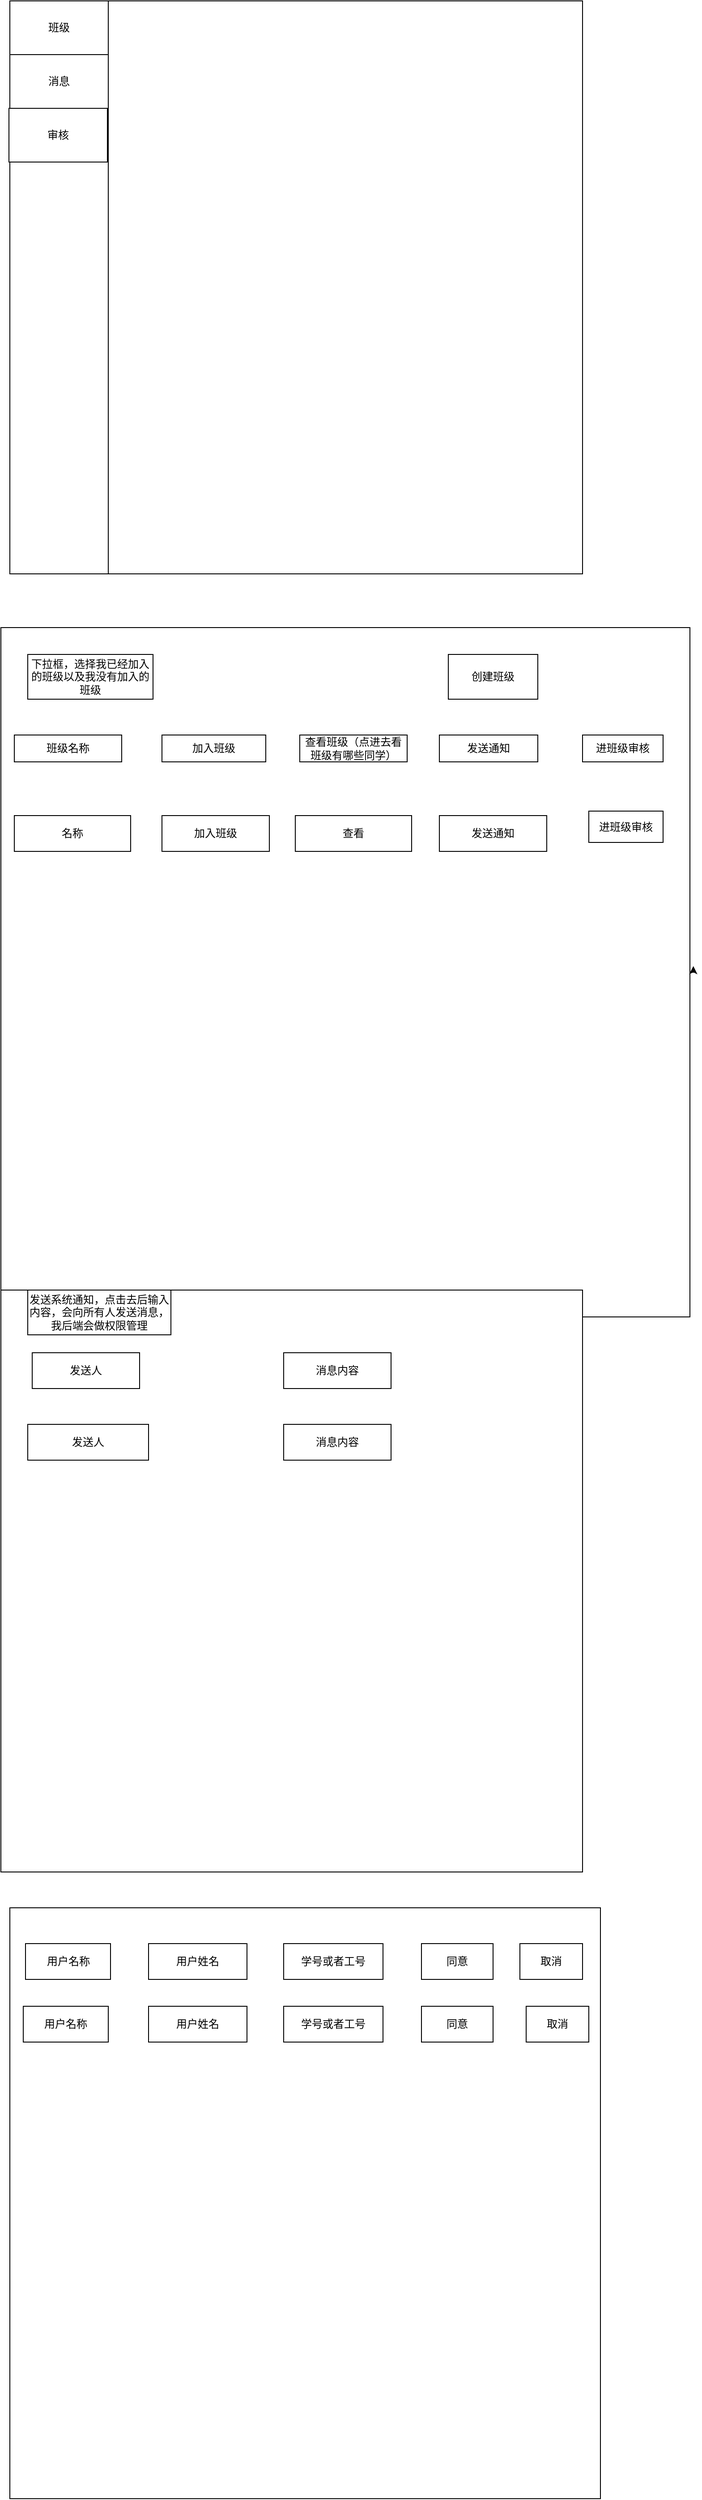 <mxfile version="22.1.11" type="github">
  <diagram name="第 1 页" id="qb7qnWnaird_ZfYshbe5">
    <mxGraphModel dx="1059" dy="730" grid="1" gridSize="10" guides="1" tooltips="1" connect="1" arrows="1" fold="1" page="1" pageScale="1" pageWidth="827" pageHeight="1169" math="0" shadow="0">
      <root>
        <mxCell id="0" />
        <mxCell id="1" parent="0" />
        <mxCell id="lABEiscR35E0CSVOT1tY-1" value="" style="whiteSpace=wrap;html=1;aspect=fixed;" vertex="1" parent="1">
          <mxGeometry x="90" y="60" width="640" height="640" as="geometry" />
        </mxCell>
        <mxCell id="lABEiscR35E0CSVOT1tY-2" value="" style="rounded=0;whiteSpace=wrap;html=1;" vertex="1" parent="1">
          <mxGeometry x="90" y="60" width="110" height="640" as="geometry" />
        </mxCell>
        <mxCell id="lABEiscR35E0CSVOT1tY-3" value="班级" style="rounded=0;whiteSpace=wrap;html=1;" vertex="1" parent="1">
          <mxGeometry x="90" y="60" width="110" height="60" as="geometry" />
        </mxCell>
        <mxCell id="lABEiscR35E0CSVOT1tY-4" value="消息" style="rounded=0;whiteSpace=wrap;html=1;" vertex="1" parent="1">
          <mxGeometry x="90" y="120" width="110" height="60" as="geometry" />
        </mxCell>
        <mxCell id="lABEiscR35E0CSVOT1tY-5" value="审核" style="rounded=0;whiteSpace=wrap;html=1;" vertex="1" parent="1">
          <mxGeometry x="89" y="180" width="110" height="60" as="geometry" />
        </mxCell>
        <mxCell id="lABEiscR35E0CSVOT1tY-6" value="" style="whiteSpace=wrap;html=1;aspect=fixed;" vertex="1" parent="1">
          <mxGeometry x="80" y="760" width="770" height="770" as="geometry" />
        </mxCell>
        <mxCell id="lABEiscR35E0CSVOT1tY-8" value="下拉框，选择我已经加入的班级以及我没有加入的班级" style="rounded=0;whiteSpace=wrap;html=1;" vertex="1" parent="1">
          <mxGeometry x="110" y="790" width="140" height="50" as="geometry" />
        </mxCell>
        <mxCell id="lABEiscR35E0CSVOT1tY-12" value="班级名称" style="rounded=0;whiteSpace=wrap;html=1;" vertex="1" parent="1">
          <mxGeometry x="95" y="880" width="120" height="30" as="geometry" />
        </mxCell>
        <mxCell id="lABEiscR35E0CSVOT1tY-13" value="加入班级" style="rounded=0;whiteSpace=wrap;html=1;" vertex="1" parent="1">
          <mxGeometry x="260" y="880" width="116" height="30" as="geometry" />
        </mxCell>
        <mxCell id="lABEiscR35E0CSVOT1tY-14" value="查看班级（点进去看班级有哪些同学）" style="rounded=0;whiteSpace=wrap;html=1;" vertex="1" parent="1">
          <mxGeometry x="414" y="880" width="120" height="30" as="geometry" />
        </mxCell>
        <mxCell id="lABEiscR35E0CSVOT1tY-15" value="创建班级" style="rounded=0;whiteSpace=wrap;html=1;" vertex="1" parent="1">
          <mxGeometry x="580" y="790" width="100" height="50" as="geometry" />
        </mxCell>
        <mxCell id="lABEiscR35E0CSVOT1tY-16" value="" style="whiteSpace=wrap;html=1;aspect=fixed;" vertex="1" parent="1">
          <mxGeometry x="80" y="1500" width="650" height="650" as="geometry" />
        </mxCell>
        <mxCell id="lABEiscR35E0CSVOT1tY-18" value="发送人" style="rounded=0;whiteSpace=wrap;html=1;" vertex="1" parent="1">
          <mxGeometry x="115" y="1570" width="120" height="40" as="geometry" />
        </mxCell>
        <mxCell id="lABEiscR35E0CSVOT1tY-19" value="消息内容" style="rounded=0;whiteSpace=wrap;html=1;" vertex="1" parent="1">
          <mxGeometry x="396" y="1570" width="120" height="40" as="geometry" />
        </mxCell>
        <mxCell id="lABEiscR35E0CSVOT1tY-20" value="发送通知" style="rounded=0;whiteSpace=wrap;html=1;" vertex="1" parent="1">
          <mxGeometry x="570" y="880" width="110" height="30" as="geometry" />
        </mxCell>
        <mxCell id="lABEiscR35E0CSVOT1tY-22" value="名称" style="rounded=0;whiteSpace=wrap;html=1;" vertex="1" parent="1">
          <mxGeometry x="95" y="970" width="130" height="40" as="geometry" />
        </mxCell>
        <mxCell id="lABEiscR35E0CSVOT1tY-23" value="加入班级" style="rounded=0;whiteSpace=wrap;html=1;" vertex="1" parent="1">
          <mxGeometry x="260" y="970" width="120" height="40" as="geometry" />
        </mxCell>
        <mxCell id="lABEiscR35E0CSVOT1tY-24" value="查看" style="rounded=0;whiteSpace=wrap;html=1;" vertex="1" parent="1">
          <mxGeometry x="409" y="970" width="130" height="40" as="geometry" />
        </mxCell>
        <mxCell id="lABEiscR35E0CSVOT1tY-25" value="发送通知" style="rounded=0;whiteSpace=wrap;html=1;" vertex="1" parent="1">
          <mxGeometry x="570" y="970" width="120" height="40" as="geometry" />
        </mxCell>
        <mxCell id="lABEiscR35E0CSVOT1tY-26" value="发送人" style="rounded=0;whiteSpace=wrap;html=1;" vertex="1" parent="1">
          <mxGeometry x="110" y="1650" width="135" height="40" as="geometry" />
        </mxCell>
        <mxCell id="lABEiscR35E0CSVOT1tY-27" value="消息内容" style="rounded=0;whiteSpace=wrap;html=1;" vertex="1" parent="1">
          <mxGeometry x="396" y="1650" width="120" height="40" as="geometry" />
        </mxCell>
        <mxCell id="lABEiscR35E0CSVOT1tY-28" value="发送系统通知，点击去后输入内容，会向所有人发送消息，我后端会做权限管理" style="rounded=0;whiteSpace=wrap;html=1;" vertex="1" parent="1">
          <mxGeometry x="110" y="1500" width="160" height="50" as="geometry" />
        </mxCell>
        <mxCell id="lABEiscR35E0CSVOT1tY-29" value="" style="whiteSpace=wrap;html=1;aspect=fixed;" vertex="1" parent="1">
          <mxGeometry x="90" y="2190" width="660" height="660" as="geometry" />
        </mxCell>
        <mxCell id="lABEiscR35E0CSVOT1tY-31" style="edgeStyle=orthogonalEdgeStyle;rounded=0;orthogonalLoop=1;jettySize=auto;html=1;exitX=1;exitY=0.5;exitDx=0;exitDy=0;entryX=1.005;entryY=0.491;entryDx=0;entryDy=0;entryPerimeter=0;" edge="1" parent="1" source="lABEiscR35E0CSVOT1tY-6" target="lABEiscR35E0CSVOT1tY-6">
          <mxGeometry relative="1" as="geometry" />
        </mxCell>
        <mxCell id="lABEiscR35E0CSVOT1tY-32" value="进班级审核" style="rounded=0;whiteSpace=wrap;html=1;" vertex="1" parent="1">
          <mxGeometry x="730" y="880" width="90" height="30" as="geometry" />
        </mxCell>
        <mxCell id="lABEiscR35E0CSVOT1tY-33" value="进班级审核" style="rounded=0;whiteSpace=wrap;html=1;" vertex="1" parent="1">
          <mxGeometry x="737" y="965" width="83" height="35" as="geometry" />
        </mxCell>
        <mxCell id="lABEiscR35E0CSVOT1tY-34" value="用户名称" style="rounded=0;whiteSpace=wrap;html=1;" vertex="1" parent="1">
          <mxGeometry x="107.5" y="2230" width="95" height="40" as="geometry" />
        </mxCell>
        <mxCell id="lABEiscR35E0CSVOT1tY-35" value="用户姓名" style="rounded=0;whiteSpace=wrap;html=1;" vertex="1" parent="1">
          <mxGeometry x="245" y="2230" width="110" height="40" as="geometry" />
        </mxCell>
        <mxCell id="lABEiscR35E0CSVOT1tY-36" value="学号或者工号" style="rounded=0;whiteSpace=wrap;html=1;" vertex="1" parent="1">
          <mxGeometry x="396" y="2230" width="111" height="40" as="geometry" />
        </mxCell>
        <mxCell id="lABEiscR35E0CSVOT1tY-37" value="同意" style="rounded=0;whiteSpace=wrap;html=1;" vertex="1" parent="1">
          <mxGeometry x="550" y="2230" width="80" height="40" as="geometry" />
        </mxCell>
        <mxCell id="lABEiscR35E0CSVOT1tY-38" value="取消" style="rounded=0;whiteSpace=wrap;html=1;" vertex="1" parent="1">
          <mxGeometry x="660" y="2230" width="70" height="40" as="geometry" />
        </mxCell>
        <mxCell id="lABEiscR35E0CSVOT1tY-39" value="用户名称" style="rounded=0;whiteSpace=wrap;html=1;" vertex="1" parent="1">
          <mxGeometry x="105" y="2300" width="95" height="40" as="geometry" />
        </mxCell>
        <mxCell id="lABEiscR35E0CSVOT1tY-40" value="用户姓名" style="rounded=0;whiteSpace=wrap;html=1;" vertex="1" parent="1">
          <mxGeometry x="245" y="2300" width="110" height="40" as="geometry" />
        </mxCell>
        <mxCell id="lABEiscR35E0CSVOT1tY-41" value="学号或者工号" style="rounded=0;whiteSpace=wrap;html=1;" vertex="1" parent="1">
          <mxGeometry x="396" y="2300" width="111" height="40" as="geometry" />
        </mxCell>
        <mxCell id="lABEiscR35E0CSVOT1tY-42" value="同意" style="rounded=0;whiteSpace=wrap;html=1;" vertex="1" parent="1">
          <mxGeometry x="550" y="2300" width="80" height="40" as="geometry" />
        </mxCell>
        <mxCell id="lABEiscR35E0CSVOT1tY-43" value="取消" style="rounded=0;whiteSpace=wrap;html=1;" vertex="1" parent="1">
          <mxGeometry x="667" y="2300" width="70" height="40" as="geometry" />
        </mxCell>
      </root>
    </mxGraphModel>
  </diagram>
</mxfile>
